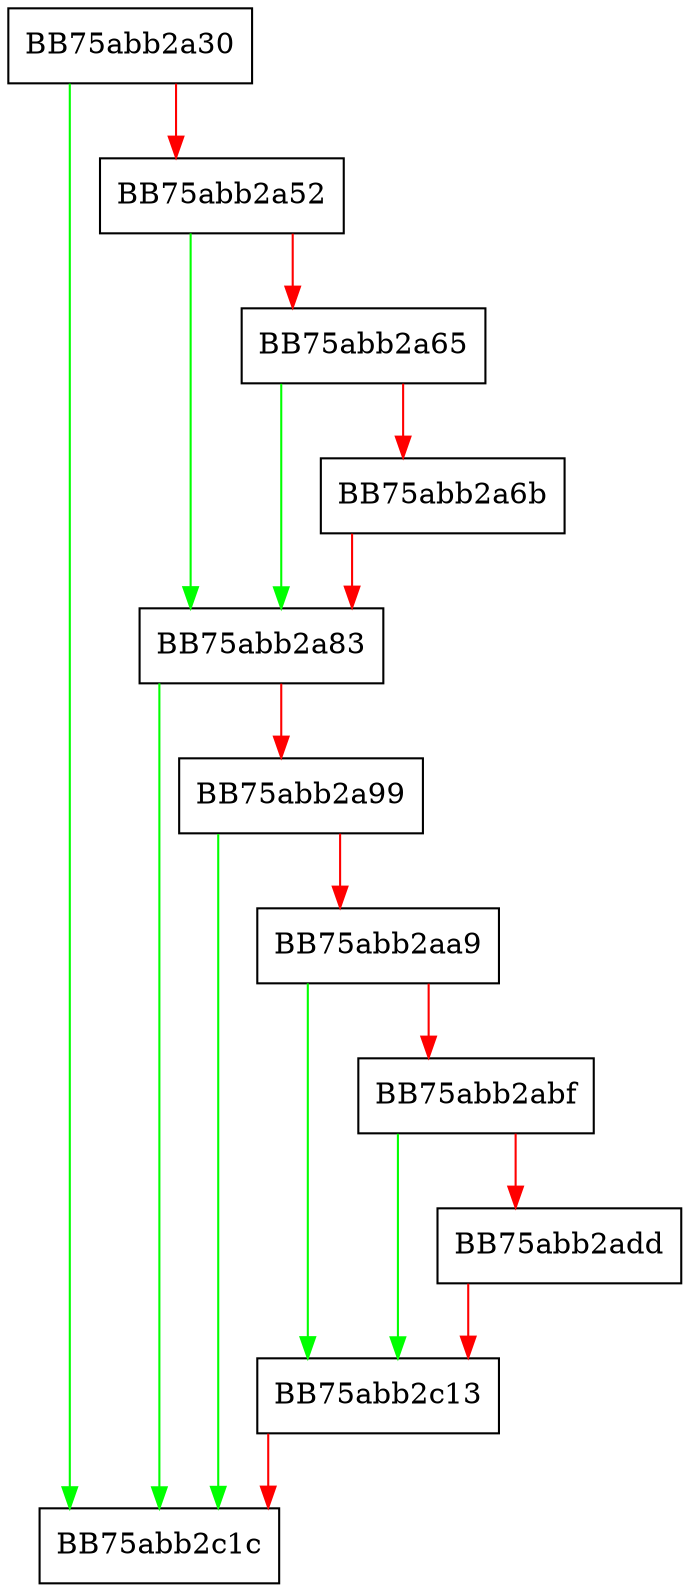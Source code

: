 digraph OnAction {
  node [shape="box"];
  graph [splines=ortho];
  BB75abb2a30 -> BB75abb2c1c [color="green"];
  BB75abb2a30 -> BB75abb2a52 [color="red"];
  BB75abb2a52 -> BB75abb2a83 [color="green"];
  BB75abb2a52 -> BB75abb2a65 [color="red"];
  BB75abb2a65 -> BB75abb2a83 [color="green"];
  BB75abb2a65 -> BB75abb2a6b [color="red"];
  BB75abb2a6b -> BB75abb2a83 [color="red"];
  BB75abb2a83 -> BB75abb2c1c [color="green"];
  BB75abb2a83 -> BB75abb2a99 [color="red"];
  BB75abb2a99 -> BB75abb2c1c [color="green"];
  BB75abb2a99 -> BB75abb2aa9 [color="red"];
  BB75abb2aa9 -> BB75abb2c13 [color="green"];
  BB75abb2aa9 -> BB75abb2abf [color="red"];
  BB75abb2abf -> BB75abb2c13 [color="green"];
  BB75abb2abf -> BB75abb2add [color="red"];
  BB75abb2add -> BB75abb2c13 [color="red"];
  BB75abb2c13 -> BB75abb2c1c [color="red"];
}